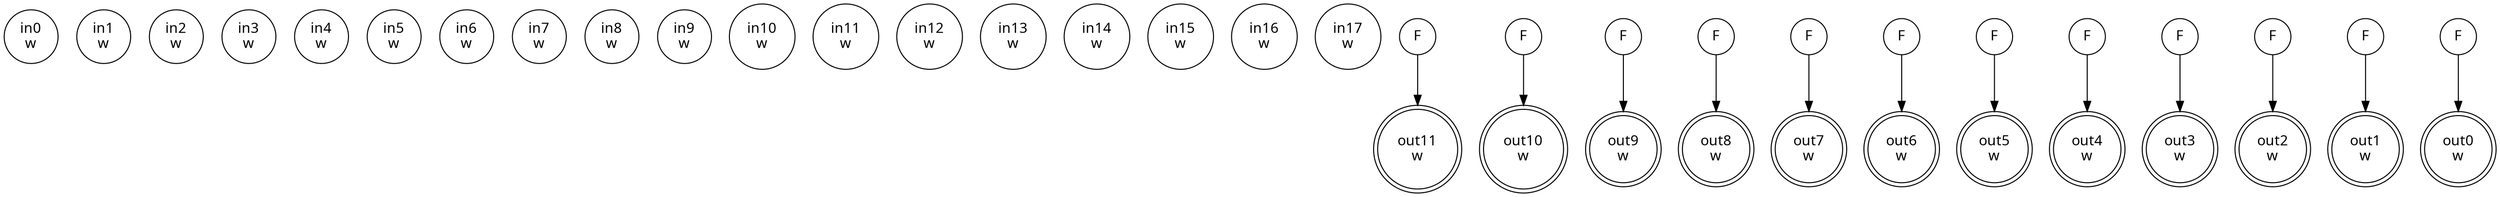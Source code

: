 digraph circuit{
	node [style = filled, fillcolor = white,shape=rect, fontname=geneva]
	g0 [label="in0\nw",shape=circle,fillcolor=white]
	g1 [label="in1\nw",shape=circle,fillcolor=white]
	g2 [label="in2\nw",shape=circle,fillcolor=white]
	g3 [label="in3\nw",shape=circle,fillcolor=white]
	g4 [label="in4\nw",shape=circle,fillcolor=white]
	g5 [label="in5\nw",shape=circle,fillcolor=white]
	g6 [label="in6\nw",shape=circle,fillcolor=white]
	g7 [label="in7\nw",shape=circle,fillcolor=white]
	g8 [label="in8\nw",shape=circle,fillcolor=white]
	g9 [label="in9\nw",shape=circle,fillcolor=white]
	g10 [label="in10\nw",shape=circle,fillcolor=white]
	g11 [label="in11\nw",shape=circle,fillcolor=white]
	g12 [label="in12\nw",shape=circle,fillcolor=white]
	g13 [label="in13\nw",shape=circle,fillcolor=white]
	g14 [label="in14\nw",shape=circle,fillcolor=white]
	g15 [label="in15\nw",shape=circle,fillcolor=white]
	g16 [label="in16\nw",shape=circle,fillcolor=white]
	g17 [label="in17\nw",shape=circle,fillcolor=white]
	g18 [label="F",shape=circle,fillcolor=white]
	g19 [label="F",shape=circle,fillcolor=white]
	g20 [label="F",shape=circle,fillcolor=white]
	g21 [label="F",shape=circle,fillcolor=white]
	g22 [label="F",shape=circle,fillcolor=white]
	g23 [label="F",shape=circle,fillcolor=white]
	g24 [label="F",shape=circle,fillcolor=white]
	g25 [label="F",shape=circle,fillcolor=white]
	g26 [label="F",shape=circle,fillcolor=white]
	g27 [label="F",shape=circle,fillcolor=white]
	g28 [label="F",shape=circle,fillcolor=white]
	g29 [label="F",shape=circle,fillcolor=white]
	g30 [label="out0\nw",shape=doublecircle,fillcolor=white]
	g31 [label="out1\nw",shape=doublecircle,fillcolor=white]
	g32 [label="out2\nw",shape=doublecircle,fillcolor=white]
	g33 [label="out3\nw",shape=doublecircle,fillcolor=white]
	g34 [label="out4\nw",shape=doublecircle,fillcolor=white]
	g35 [label="out5\nw",shape=doublecircle,fillcolor=white]
	g36 [label="out6\nw",shape=doublecircle,fillcolor=white]
	g37 [label="out7\nw",shape=doublecircle,fillcolor=white]
	g38 [label="out8\nw",shape=doublecircle,fillcolor=white]
	g39 [label="out9\nw",shape=doublecircle,fillcolor=white]
	g40 [label="out10\nw",shape=doublecircle,fillcolor=white]
	g41 [label="out11\nw",shape=doublecircle,fillcolor=white]
	edge [fontname=Geneva,fontcolor=forestgreen]
	g18->g41
	g19->g40
	g20->g39
	g21->g38
	g22->g37
	g23->g36
	g24->g35
	g25->g34
	g26->g33
	g27->g32
	g28->g31
	g29->g30
}